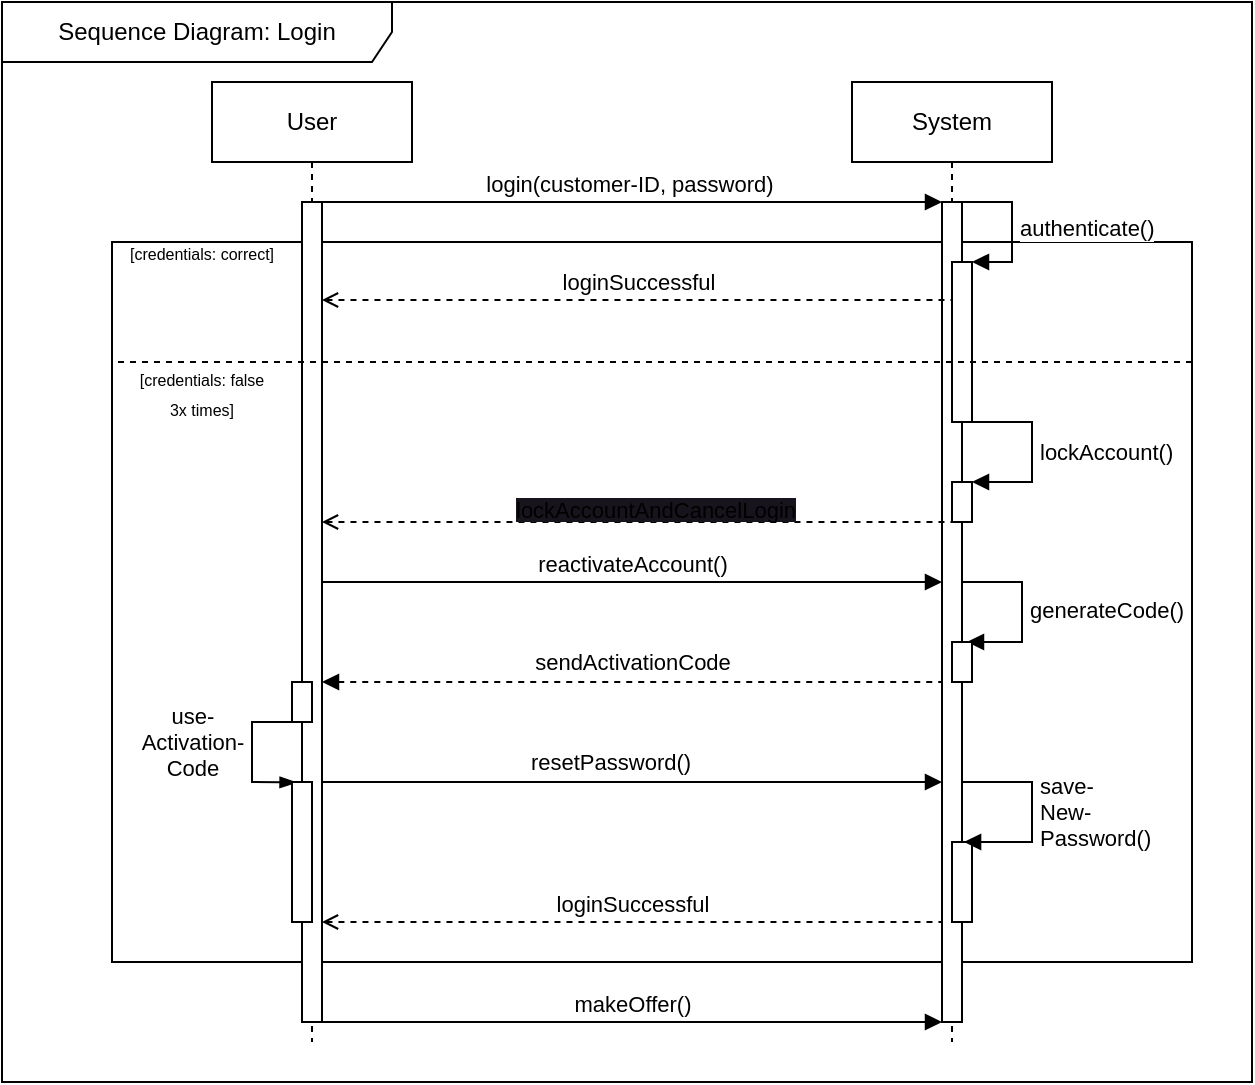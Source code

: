 <mxfile version="25.0.2">
  <diagram name="Seite-1" id="6LRnauXFYU12BWlSwF9J">
    <mxGraphModel dx="1434" dy="844" grid="1" gridSize="10" guides="1" tooltips="1" connect="1" arrows="1" fold="1" page="1" pageScale="1" pageWidth="827" pageHeight="1169" math="0" shadow="0">
      <root>
        <mxCell id="0" />
        <mxCell id="1" parent="0" />
        <mxCell id="-Ty5Zn1_q2FnC41AUKoy-9" value="" style="rounded=0;whiteSpace=wrap;html=1;" parent="1" vertex="1">
          <mxGeometry x="80" y="180" width="540" height="360" as="geometry" />
        </mxCell>
        <mxCell id="-Ty5Zn1_q2FnC41AUKoy-1" value="User" style="shape=umlLifeline;perimeter=lifelinePerimeter;whiteSpace=wrap;html=1;container=1;dropTarget=0;collapsible=0;recursiveResize=0;outlineConnect=0;portConstraint=eastwest;newEdgeStyle={&quot;edgeStyle&quot;:&quot;elbowEdgeStyle&quot;,&quot;elbow&quot;:&quot;vertical&quot;,&quot;curved&quot;:0,&quot;rounded&quot;:0};" parent="1" vertex="1">
          <mxGeometry x="130" y="100" width="100" height="480" as="geometry" />
        </mxCell>
        <mxCell id="-Ty5Zn1_q2FnC41AUKoy-3" value="" style="html=1;points=[[0,0,0,0,5],[0,1,0,0,-5],[1,0,0,0,5],[1,1,0,0,-5]];perimeter=orthogonalPerimeter;outlineConnect=0;targetShapes=umlLifeline;portConstraint=eastwest;newEdgeStyle={&quot;curved&quot;:0,&quot;rounded&quot;:0};" parent="-Ty5Zn1_q2FnC41AUKoy-1" vertex="1">
          <mxGeometry x="45" y="60" width="10" height="410" as="geometry" />
        </mxCell>
        <mxCell id="-Ty5Zn1_q2FnC41AUKoy-2" value="System" style="shape=umlLifeline;perimeter=lifelinePerimeter;whiteSpace=wrap;html=1;container=1;dropTarget=0;collapsible=0;recursiveResize=0;outlineConnect=0;portConstraint=eastwest;newEdgeStyle={&quot;edgeStyle&quot;:&quot;elbowEdgeStyle&quot;,&quot;elbow&quot;:&quot;vertical&quot;,&quot;curved&quot;:0,&quot;rounded&quot;:0};" parent="1" vertex="1">
          <mxGeometry x="450" y="100" width="100" height="480" as="geometry" />
        </mxCell>
        <mxCell id="-Ty5Zn1_q2FnC41AUKoy-5" value="" style="html=1;points=[[0,0,0,0,5],[0,1,0,0,-5],[1,0,0,0,5],[1,1,0,0,-5]];perimeter=orthogonalPerimeter;outlineConnect=0;targetShapes=umlLifeline;portConstraint=eastwest;newEdgeStyle={&quot;curved&quot;:0,&quot;rounded&quot;:0};" parent="-Ty5Zn1_q2FnC41AUKoy-2" vertex="1">
          <mxGeometry x="45" y="60" width="10" height="410" as="geometry" />
        </mxCell>
        <mxCell id="-Ty5Zn1_q2FnC41AUKoy-8" value="" style="html=1;points=[[0,0,0,0,5],[0,1,0,0,-5],[1,0,0,0,5],[1,1,0,0,-5]];perimeter=orthogonalPerimeter;outlineConnect=0;targetShapes=umlLifeline;portConstraint=eastwest;newEdgeStyle={&quot;curved&quot;:0,&quot;rounded&quot;:0};" parent="-Ty5Zn1_q2FnC41AUKoy-2" vertex="1">
          <mxGeometry x="50" y="90" width="10" height="80" as="geometry" />
        </mxCell>
        <mxCell id="-Ty5Zn1_q2FnC41AUKoy-7" value="authenticate()" style="html=1;align=left;spacingLeft=2;endArrow=block;rounded=0;edgeStyle=orthogonalEdgeStyle;curved=0;rounded=0;" parent="-Ty5Zn1_q2FnC41AUKoy-2" source="-Ty5Zn1_q2FnC41AUKoy-5" target="-Ty5Zn1_q2FnC41AUKoy-8" edge="1">
          <mxGeometry relative="1" as="geometry">
            <mxPoint x="60.0" y="60" as="sourcePoint" />
            <Array as="points">
              <mxPoint x="80" y="60" />
              <mxPoint x="80" y="90" />
            </Array>
            <mxPoint x="70" y="80" as="targetPoint" />
          </mxGeometry>
        </mxCell>
        <mxCell id="-Ty5Zn1_q2FnC41AUKoy-4" value="login(customer-ID, password)&amp;nbsp;" style="html=1;verticalAlign=bottom;endArrow=block;curved=0;rounded=0;" parent="1" target="-Ty5Zn1_q2FnC41AUKoy-5" edge="1">
          <mxGeometry width="80" relative="1" as="geometry">
            <mxPoint x="185" y="160" as="sourcePoint" />
            <mxPoint x="499.5" y="160" as="targetPoint" />
          </mxGeometry>
        </mxCell>
        <mxCell id="-Ty5Zn1_q2FnC41AUKoy-10" value="&lt;font style=&quot;font-size: 8px;&quot;&gt;[credentials: correct]&lt;/font&gt;" style="text;html=1;align=center;verticalAlign=middle;whiteSpace=wrap;rounded=0;" parent="1" vertex="1">
          <mxGeometry x="80" y="170" width="90" height="30" as="geometry" />
        </mxCell>
        <mxCell id="-Ty5Zn1_q2FnC41AUKoy-11" value="loginSuccessful" style="html=1;verticalAlign=bottom;endArrow=none;curved=0;rounded=0;dashed=1;startArrow=open;startFill=0;endFill=0;" parent="1" source="-Ty5Zn1_q2FnC41AUKoy-3" edge="1">
          <mxGeometry width="80" relative="1" as="geometry">
            <mxPoint x="200" y="209" as="sourcePoint" />
            <mxPoint x="500" y="209" as="targetPoint" />
          </mxGeometry>
        </mxCell>
        <mxCell id="-Ty5Zn1_q2FnC41AUKoy-12" value="" style="html=1;verticalAlign=bottom;endArrow=none;dashed=1;endSize=8;curved=0;rounded=0;entryX=0;entryY=0.5;entryDx=0;entryDy=0;endFill=0;" parent="1" edge="1">
          <mxGeometry relative="1" as="geometry">
            <mxPoint x="620" y="240" as="sourcePoint" />
            <mxPoint x="80" y="240" as="targetPoint" />
          </mxGeometry>
        </mxCell>
        <mxCell id="-Ty5Zn1_q2FnC41AUKoy-13" value="&lt;font style=&quot;font-size: 8px;&quot;&gt;[credentials: false&lt;/font&gt;&lt;div&gt;&lt;font style=&quot;font-size: 8px;&quot;&gt;3x times]&lt;/font&gt;&lt;/div&gt;" style="text;html=1;align=center;verticalAlign=middle;whiteSpace=wrap;rounded=0;" parent="1" vertex="1">
          <mxGeometry x="80" y="240" width="90" height="30" as="geometry" />
        </mxCell>
        <mxCell id="-Ty5Zn1_q2FnC41AUKoy-19" value="lockAccount()" style="html=1;align=left;spacingLeft=2;endArrow=block;rounded=0;edgeStyle=orthogonalEdgeStyle;curved=0;rounded=0;entryX=1;entryY=0;entryDx=0;entryDy=0;" parent="1" target="-Ty5Zn1_q2FnC41AUKoy-21" edge="1">
          <mxGeometry relative="1" as="geometry">
            <mxPoint x="510" y="270" as="sourcePoint" />
            <Array as="points">
              <mxPoint x="540" y="270" />
              <mxPoint x="540" y="300" />
            </Array>
            <mxPoint x="515" y="300" as="targetPoint" />
          </mxGeometry>
        </mxCell>
        <mxCell id="-Ty5Zn1_q2FnC41AUKoy-20" value="reactivateAccount()" style="html=1;verticalAlign=bottom;endArrow=block;curved=0;rounded=0;" parent="1" edge="1">
          <mxGeometry width="80" relative="1" as="geometry">
            <mxPoint x="185" y="350" as="sourcePoint" />
            <mxPoint x="495" y="350" as="targetPoint" />
          </mxGeometry>
        </mxCell>
        <mxCell id="-Ty5Zn1_q2FnC41AUKoy-21" value="" style="rounded=0;whiteSpace=wrap;html=1;" parent="1" vertex="1">
          <mxGeometry x="500" y="300" width="10" height="20" as="geometry" />
        </mxCell>
        <mxCell id="-Ty5Zn1_q2FnC41AUKoy-23" value="loginSuccessful" style="html=1;verticalAlign=bottom;endArrow=none;curved=0;rounded=0;startArrow=open;startFill=0;endFill=0;dashed=1;" parent="1" edge="1">
          <mxGeometry width="80" relative="1" as="geometry">
            <mxPoint x="185" y="520" as="sourcePoint" />
            <mxPoint x="495" y="520" as="targetPoint" />
          </mxGeometry>
        </mxCell>
        <mxCell id="-Ty5Zn1_q2FnC41AUKoy-25" value="makeOffer()" style="html=1;verticalAlign=bottom;endArrow=block;curved=0;rounded=0;" parent="1" edge="1">
          <mxGeometry width="80" relative="1" as="geometry">
            <mxPoint x="185" y="570" as="sourcePoint" />
            <mxPoint x="495" y="570" as="targetPoint" />
          </mxGeometry>
        </mxCell>
        <mxCell id="cueWWKfl74vH8wkrqiwT-6" value="" style="edgeStyle=elbowEdgeStyle;fontSize=12;html=1;endArrow=none;endFill=0;rounded=0;entryX=0;entryY=1;entryDx=0;entryDy=-5;entryPerimeter=0;startArrow=open;startFill=0;dashed=1;" parent="1" edge="1">
          <mxGeometry width="160" relative="1" as="geometry">
            <mxPoint x="185" y="320" as="sourcePoint" />
            <mxPoint x="500" y="320" as="targetPoint" />
            <Array as="points">
              <mxPoint x="340" y="320" />
            </Array>
          </mxGeometry>
        </mxCell>
        <mxCell id="cueWWKfl74vH8wkrqiwT-9" value="&lt;div style=&quot;text-align: center;&quot;&gt;&lt;span style=&quot;font-size: 11px; text-wrap: nowrap; background-color: rgb(24, 20, 29);&quot;&gt;lockAccountAndCancelLogin&lt;/span&gt;&lt;/div&gt;" style="text;whiteSpace=wrap;html=1;" parent="1" vertex="1">
          <mxGeometry x="280" y="300" width="150" height="20" as="geometry" />
        </mxCell>
        <mxCell id="cueWWKfl74vH8wkrqiwT-10" value="generateCode()" style="html=1;align=left;spacingLeft=2;endArrow=block;rounded=0;edgeStyle=orthogonalEdgeStyle;curved=0;rounded=0;entryX=0.75;entryY=0;entryDx=0;entryDy=0;" parent="1" source="-Ty5Zn1_q2FnC41AUKoy-5" target="cueWWKfl74vH8wkrqiwT-11" edge="1">
          <mxGeometry relative="1" as="geometry">
            <mxPoint x="510" y="350" as="sourcePoint" />
            <Array as="points">
              <mxPoint x="535" y="350" />
              <mxPoint x="535" y="380" />
            </Array>
            <mxPoint x="515" y="380" as="targetPoint" />
          </mxGeometry>
        </mxCell>
        <mxCell id="cueWWKfl74vH8wkrqiwT-11" value="" style="rounded=0;whiteSpace=wrap;html=1;" parent="1" vertex="1">
          <mxGeometry x="500" y="380" width="10" height="20" as="geometry" />
        </mxCell>
        <mxCell id="cueWWKfl74vH8wkrqiwT-12" value="" style="endArrow=none;html=1;rounded=0;startArrow=block;startFill=1;dashed=1;" parent="1" edge="1">
          <mxGeometry width="50" height="50" relative="1" as="geometry">
            <mxPoint x="185" y="400" as="sourcePoint" />
            <mxPoint x="495" y="400" as="targetPoint" />
          </mxGeometry>
        </mxCell>
        <mxCell id="cueWWKfl74vH8wkrqiwT-13" value="sendActivationCode" style="edgeLabel;html=1;align=center;verticalAlign=middle;resizable=0;points=[];" parent="cueWWKfl74vH8wkrqiwT-12" vertex="1" connectable="0">
          <mxGeometry x="-0.109" y="2" relative="1" as="geometry">
            <mxPoint x="17" y="-8" as="offset" />
          </mxGeometry>
        </mxCell>
        <mxCell id="cueWWKfl74vH8wkrqiwT-14" value="" style="endArrow=none;html=1;rounded=0;entryX=0.25;entryY=1;entryDx=0;entryDy=0;exitX=-0.273;exitY=0.708;exitDx=0;exitDy=0;exitPerimeter=0;endFill=0;startArrow=blockThin;startFill=1;" parent="1" source="-Ty5Zn1_q2FnC41AUKoy-3" target="cueWWKfl74vH8wkrqiwT-15" edge="1">
          <mxGeometry width="50" height="50" relative="1" as="geometry">
            <mxPoint x="120" y="420" as="sourcePoint" />
            <mxPoint x="170" y="420" as="targetPoint" />
            <Array as="points">
              <mxPoint x="150" y="450" />
              <mxPoint x="150" y="420" />
            </Array>
          </mxGeometry>
        </mxCell>
        <mxCell id="cueWWKfl74vH8wkrqiwT-16" value="use-&lt;br&gt;Activation-&lt;br&gt;Code" style="edgeLabel;html=1;align=center;verticalAlign=middle;resizable=0;points=[];" parent="cueWWKfl74vH8wkrqiwT-14" vertex="1" connectable="0">
          <mxGeometry x="-0.135" relative="1" as="geometry">
            <mxPoint x="-30" y="-10" as="offset" />
          </mxGeometry>
        </mxCell>
        <mxCell id="cueWWKfl74vH8wkrqiwT-15" value="" style="rounded=0;whiteSpace=wrap;html=1;" parent="1" vertex="1">
          <mxGeometry x="170" y="400" width="10" height="20" as="geometry" />
        </mxCell>
        <mxCell id="cueWWKfl74vH8wkrqiwT-17" value="" style="rounded=0;whiteSpace=wrap;html=1;" parent="1" vertex="1">
          <mxGeometry x="170" y="450" width="10" height="70" as="geometry" />
        </mxCell>
        <mxCell id="cueWWKfl74vH8wkrqiwT-18" value="" style="endArrow=block;html=1;rounded=0;startArrow=none;startFill=0;endFill=1;" parent="1" target="-Ty5Zn1_q2FnC41AUKoy-5" edge="1">
          <mxGeometry width="50" height="50" relative="1" as="geometry">
            <mxPoint x="185" y="450.0" as="sourcePoint" />
            <mxPoint x="490" y="450" as="targetPoint" />
          </mxGeometry>
        </mxCell>
        <mxCell id="cueWWKfl74vH8wkrqiwT-19" value="resetPassword()" style="edgeLabel;html=1;align=center;verticalAlign=middle;resizable=0;points=[];" parent="cueWWKfl74vH8wkrqiwT-18" vertex="1" connectable="0">
          <mxGeometry x="-0.07" y="1" relative="1" as="geometry">
            <mxPoint y="-9" as="offset" />
          </mxGeometry>
        </mxCell>
        <mxCell id="cueWWKfl74vH8wkrqiwT-22" value="" style="rounded=0;whiteSpace=wrap;html=1;" parent="1" vertex="1">
          <mxGeometry x="500" y="480" width="10" height="40" as="geometry" />
        </mxCell>
        <mxCell id="cueWWKfl74vH8wkrqiwT-25" value="save-&lt;br&gt;New-&lt;br&gt;Password()" style="html=1;align=left;spacingLeft=2;endArrow=block;rounded=0;edgeStyle=orthogonalEdgeStyle;curved=0;rounded=0;entryX=0.604;entryY=0;entryDx=0;entryDy=0;entryPerimeter=0;" parent="1" source="-Ty5Zn1_q2FnC41AUKoy-5" target="cueWWKfl74vH8wkrqiwT-22" edge="1">
          <mxGeometry relative="1" as="geometry">
            <mxPoint x="510" y="450" as="sourcePoint" />
            <Array as="points">
              <mxPoint x="540" y="450" />
              <mxPoint x="540" y="480" />
            </Array>
            <mxPoint x="513" y="480" as="targetPoint" />
          </mxGeometry>
        </mxCell>
        <mxCell id="cueWWKfl74vH8wkrqiwT-26" value="Sequence Diagram: Login" style="shape=umlFrame;whiteSpace=wrap;html=1;pointerEvents=0;width=195;height=30;" parent="1" vertex="1">
          <mxGeometry x="25" y="60" width="625" height="540" as="geometry" />
        </mxCell>
      </root>
    </mxGraphModel>
  </diagram>
</mxfile>
